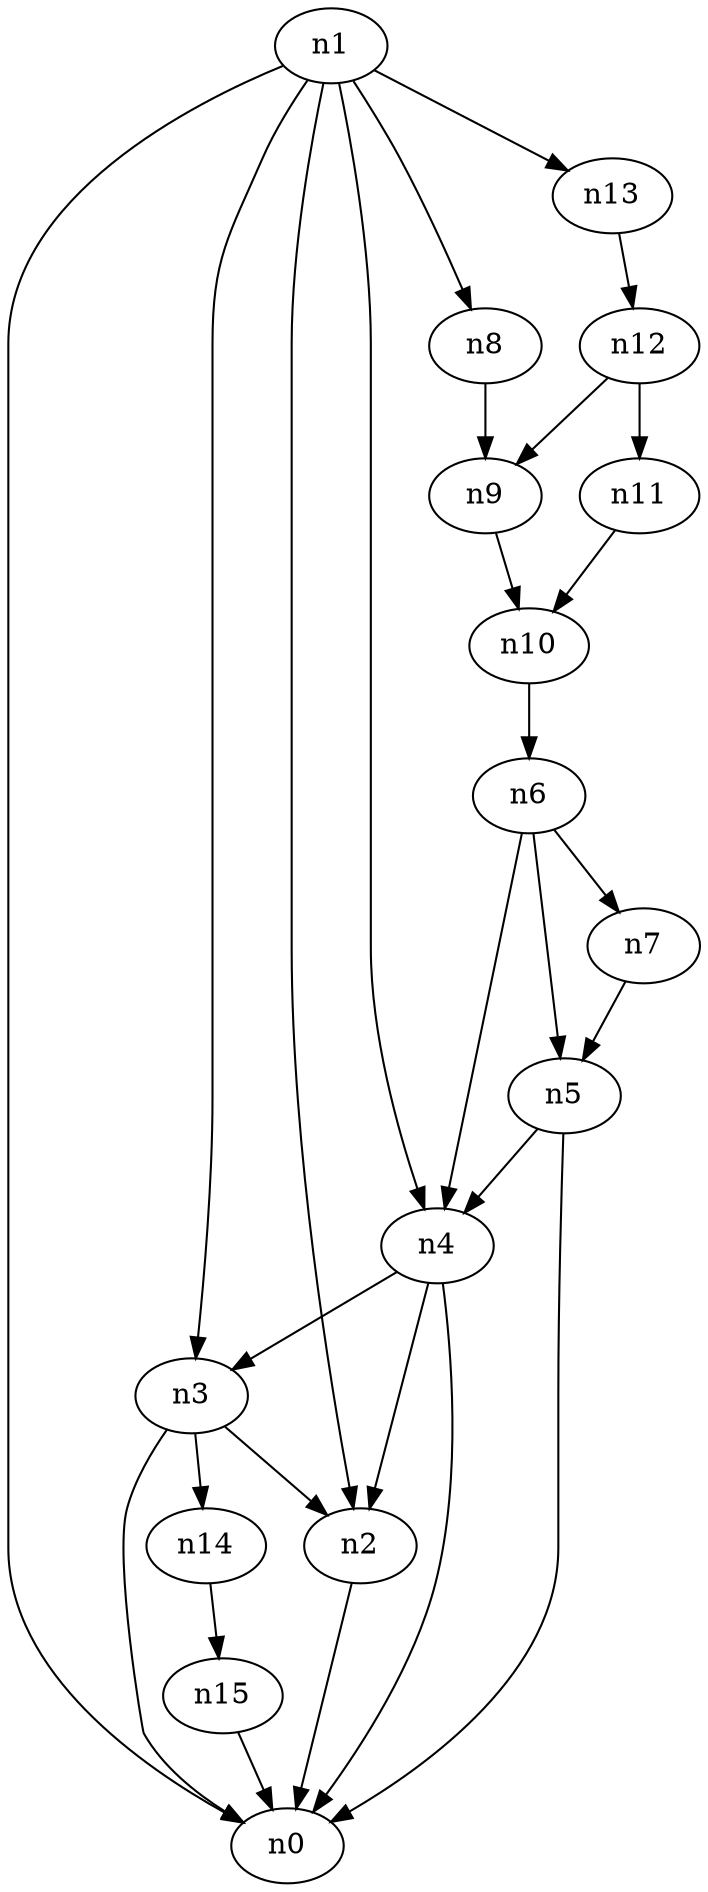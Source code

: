 digraph G {
	n1 -> n0	 [_graphml_id=e0];
	n1 -> n2	 [_graphml_id=e1];
	n1 -> n3	 [_graphml_id=e6];
	n1 -> n4	 [_graphml_id=e9];
	n1 -> n8	 [_graphml_id=e15];
	n1 -> n13	 [_graphml_id=e22];
	n2 -> n0	 [_graphml_id=e5];
	n3 -> n0	 [_graphml_id=e8];
	n3 -> n2	 [_graphml_id=e2];
	n3 -> n14	 [_graphml_id=e25];
	n4 -> n0	 [_graphml_id=e4];
	n4 -> n2	 [_graphml_id=e7];
	n4 -> n3	 [_graphml_id=e3];
	n5 -> n0	 [_graphml_id=e10];
	n5 -> n4	 [_graphml_id=e24];
	n6 -> n4	 [_graphml_id=e12];
	n6 -> n5	 [_graphml_id=e11];
	n6 -> n7	 [_graphml_id=e13];
	n7 -> n5	 [_graphml_id=e14];
	n8 -> n9	 [_graphml_id=e16];
	n9 -> n10	 [_graphml_id=e17];
	n10 -> n6	 [_graphml_id=e18];
	n11 -> n10	 [_graphml_id=e19];
	n12 -> n9	 [_graphml_id=e21];
	n12 -> n11	 [_graphml_id=e20];
	n13 -> n12	 [_graphml_id=e23];
	n14 -> n15	 [_graphml_id=e26];
	n15 -> n0	 [_graphml_id=e27];
}
